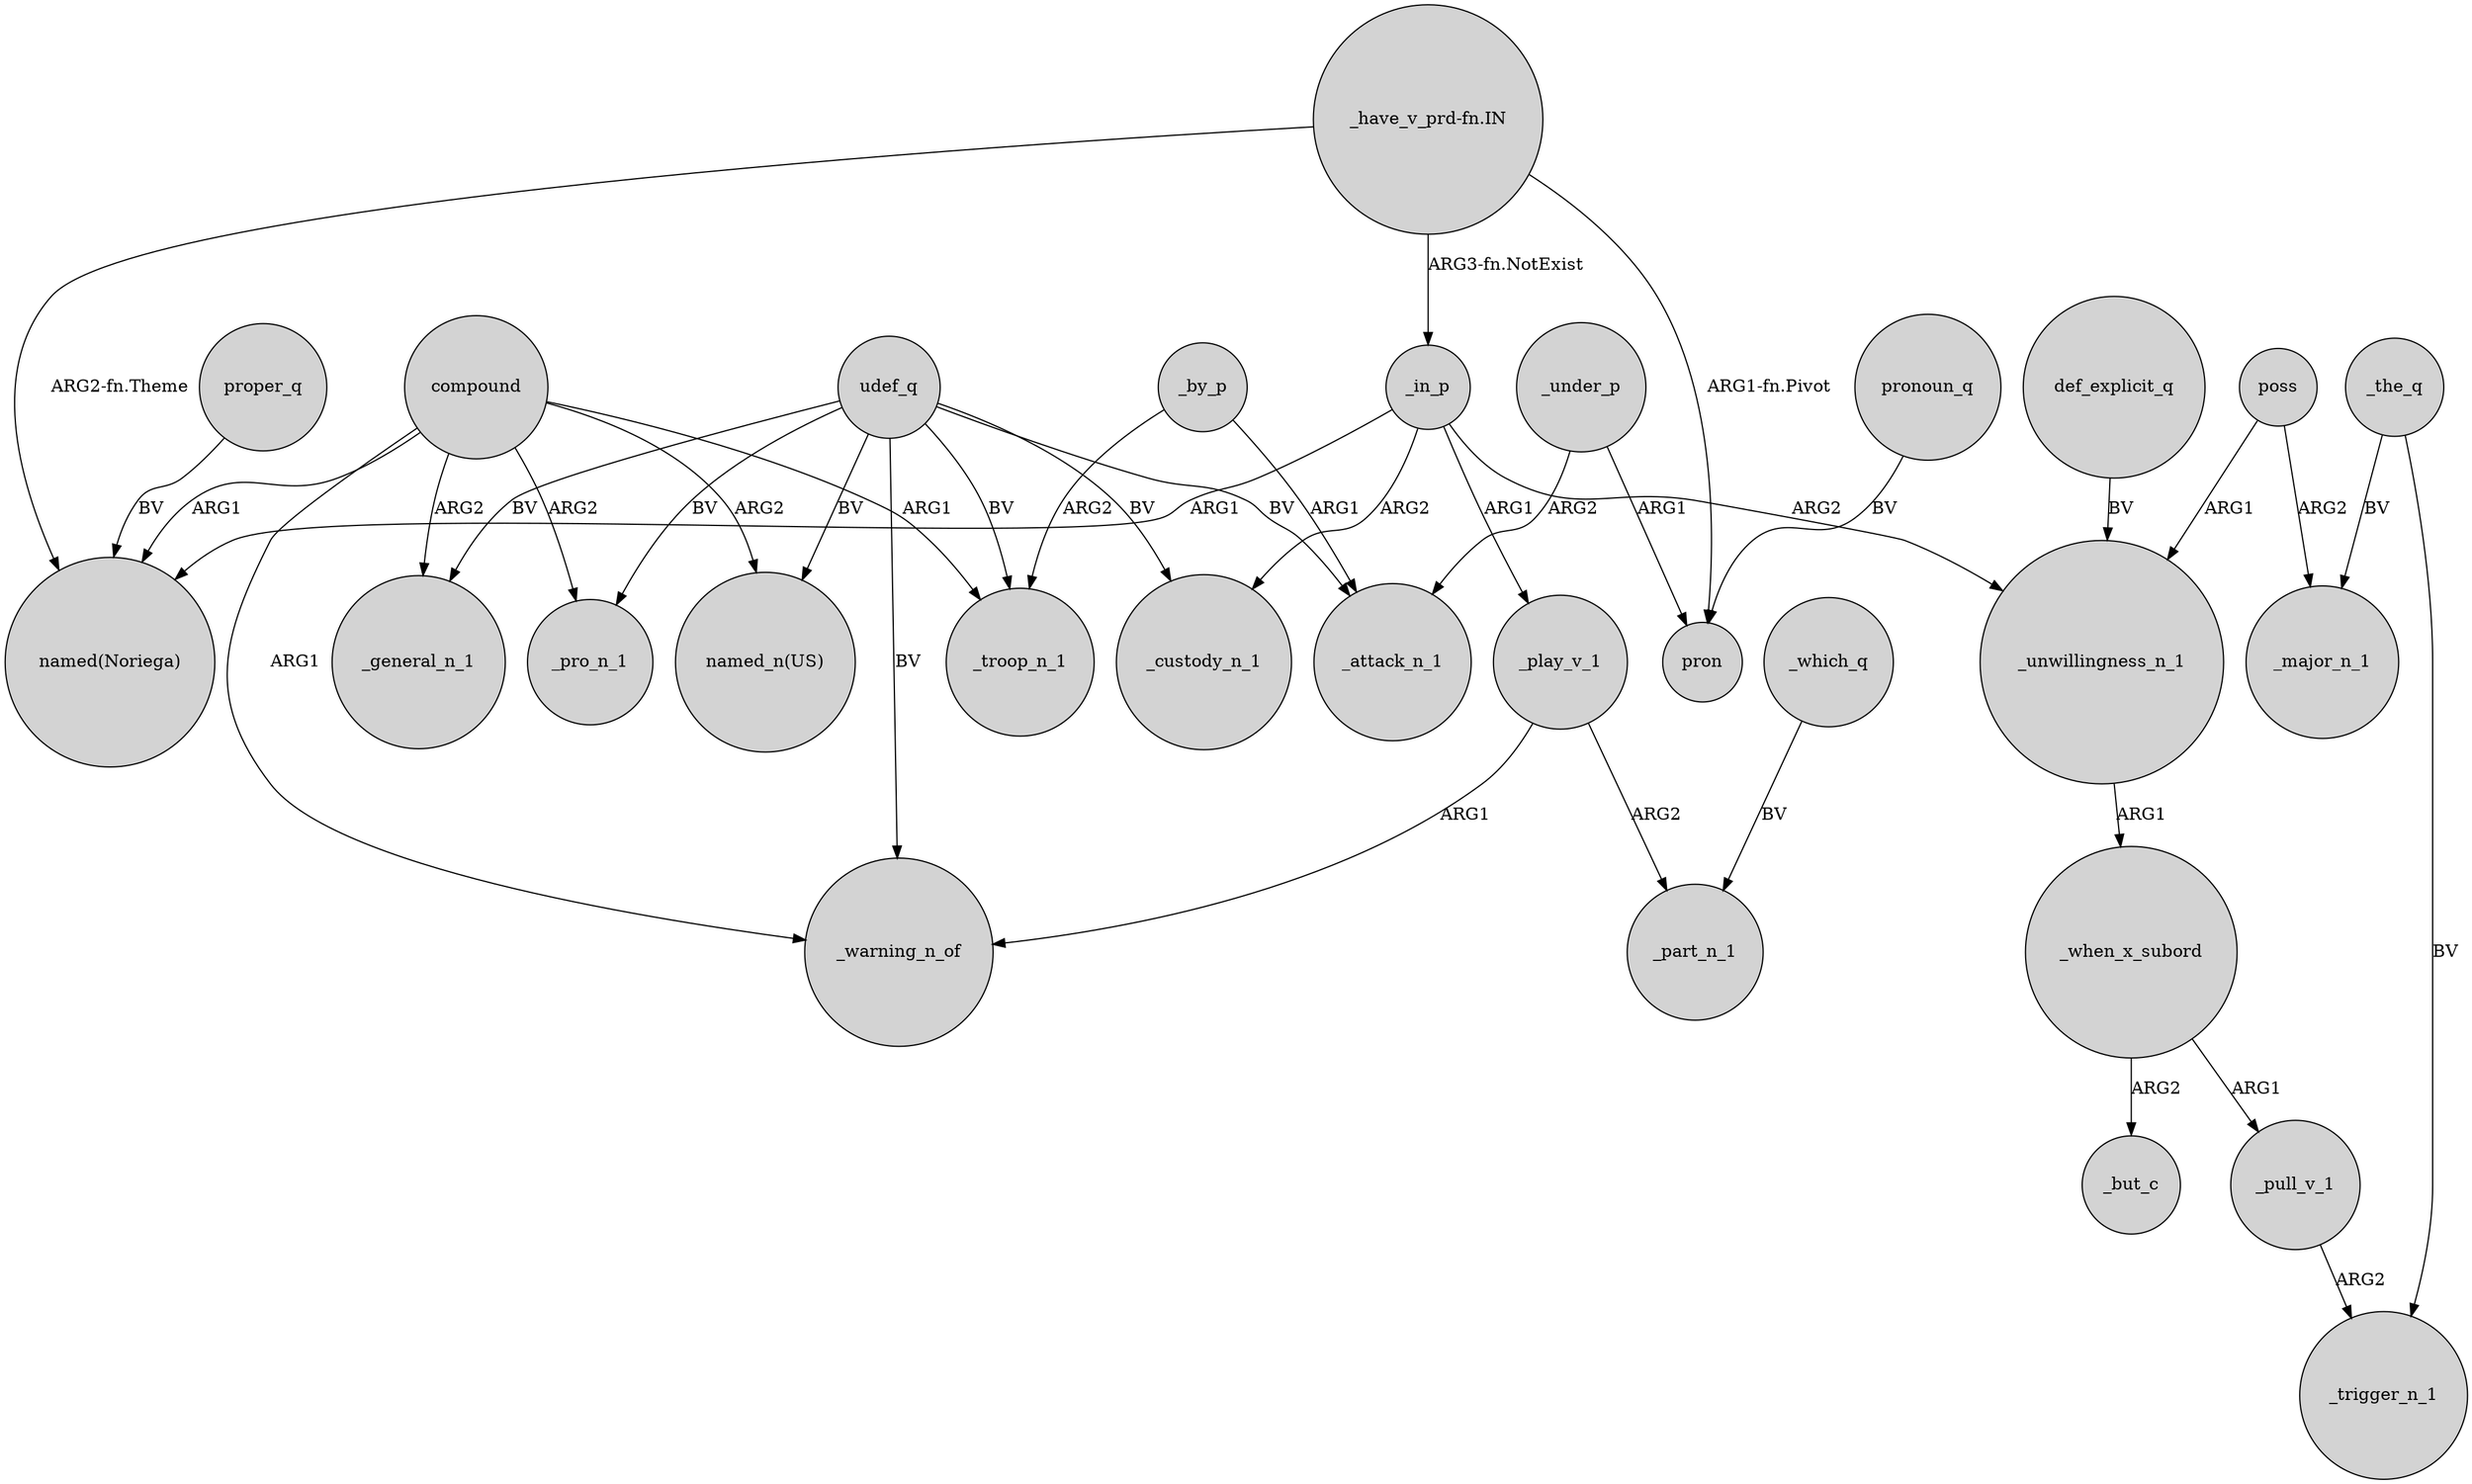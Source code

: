 digraph {
	node [shape=circle style=filled]
	"_have_v_prd-fn.IN" -> "named(Noriega)" [label="ARG2-fn.Theme"]
	compound -> _general_n_1 [label=ARG2]
	_the_q -> _trigger_n_1 [label=BV]
	poss -> _major_n_1 [label=ARG2]
	udef_q -> "named_n(US)" [label=BV]
	_in_p -> _play_v_1 [label=ARG1]
	_in_p -> "named(Noriega)" [label=ARG1]
	poss -> _unwillingness_n_1 [label=ARG1]
	compound -> _pro_n_1 [label=ARG2]
	_in_p -> _unwillingness_n_1 [label=ARG2]
	udef_q -> _general_n_1 [label=BV]
	_by_p -> _attack_n_1 [label=ARG1]
	_which_q -> _part_n_1 [label=BV]
	compound -> "named_n(US)" [label=ARG2]
	proper_q -> "named(Noriega)" [label=BV]
	_when_x_subord -> _but_c [label=ARG2]
	_the_q -> _major_n_1 [label=BV]
	def_explicit_q -> _unwillingness_n_1 [label=BV]
	pronoun_q -> pron [label=BV]
	compound -> _troop_n_1 [label=ARG1]
	compound -> "named(Noriega)" [label=ARG1]
	udef_q -> _pro_n_1 [label=BV]
	_unwillingness_n_1 -> _when_x_subord [label=ARG1]
	"_have_v_prd-fn.IN" -> _in_p [label="ARG3-fn.NotExist"]
	_play_v_1 -> _part_n_1 [label=ARG2]
	_under_p -> pron [label=ARG1]
	_when_x_subord -> _pull_v_1 [label=ARG1]
	_in_p -> _custody_n_1 [label=ARG2]
	udef_q -> _warning_n_of [label=BV]
	udef_q -> _troop_n_1 [label=BV]
	_play_v_1 -> _warning_n_of [label=ARG1]
	udef_q -> _attack_n_1 [label=BV]
	_under_p -> _attack_n_1 [label=ARG2]
	udef_q -> _custody_n_1 [label=BV]
	_by_p -> _troop_n_1 [label=ARG2]
	"_have_v_prd-fn.IN" -> pron [label="ARG1-fn.Pivot"]
	compound -> _warning_n_of [label=ARG1]
	_pull_v_1 -> _trigger_n_1 [label=ARG2]
}
